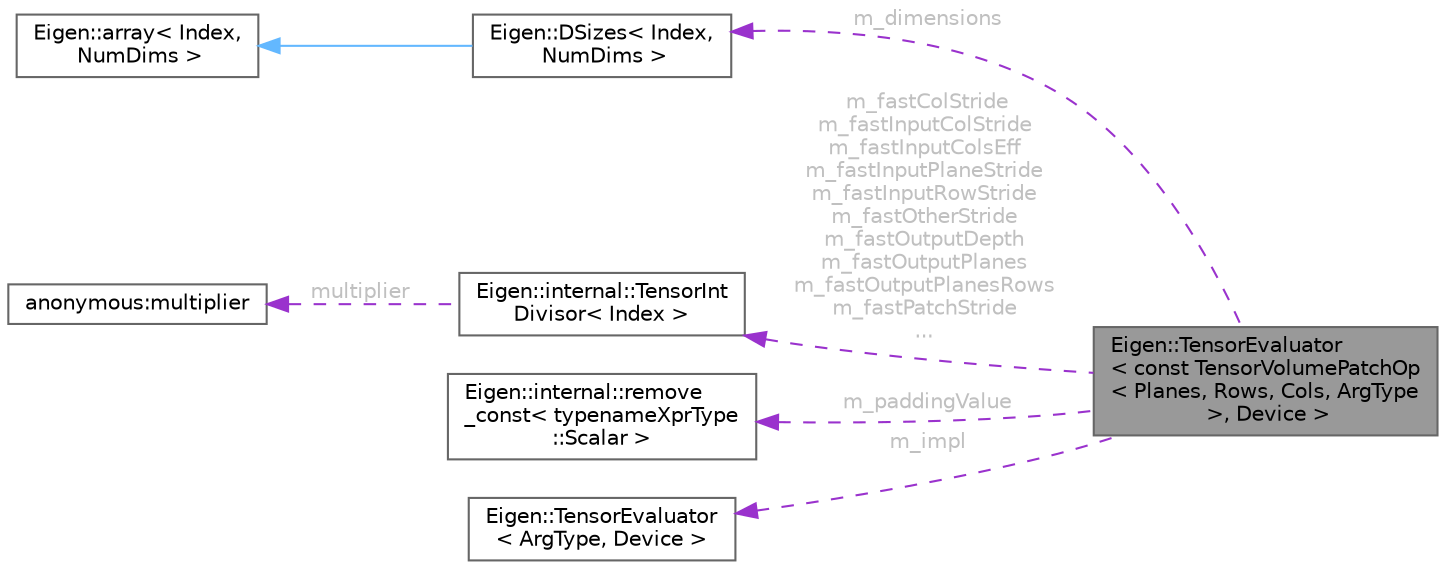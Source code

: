 digraph "Eigen::TensorEvaluator&lt; const TensorVolumePatchOp&lt; Planes, Rows, Cols, ArgType &gt;, Device &gt;"
{
 // LATEX_PDF_SIZE
  bgcolor="transparent";
  edge [fontname=Helvetica,fontsize=10,labelfontname=Helvetica,labelfontsize=10];
  node [fontname=Helvetica,fontsize=10,shape=box,height=0.2,width=0.4];
  rankdir="LR";
  Node1 [id="Node000001",label="Eigen::TensorEvaluator\l\< const TensorVolumePatchOp\l\< Planes, Rows, Cols, ArgType\l \>, Device \>",height=0.2,width=0.4,color="gray40", fillcolor="grey60", style="filled", fontcolor="black",tooltip=" "];
  Node2 -> Node1 [id="edge1_Node000001_Node000002",dir="back",color="darkorchid3",style="dashed",tooltip=" ",label=" m_dimensions",fontcolor="grey" ];
  Node2 [id="Node000002",label="Eigen::DSizes\< Index,\l NumDims \>",height=0.2,width=0.4,color="gray40", fillcolor="white", style="filled",URL="$struct_eigen_1_1_d_sizes.html",tooltip=" "];
  Node3 -> Node2 [id="edge2_Node000002_Node000003",dir="back",color="steelblue1",style="solid",tooltip=" "];
  Node3 [id="Node000003",label="Eigen::array\< Index,\l NumDims \>",height=0.2,width=0.4,color="gray40", fillcolor="white", style="filled",URL="$class_eigen_1_1array.html",tooltip=" "];
  Node4 -> Node1 [id="edge3_Node000001_Node000004",dir="back",color="darkorchid3",style="dashed",tooltip=" ",label=" m_fastColStride\nm_fastInputColStride\nm_fastInputColsEff\nm_fastInputPlaneStride\nm_fastInputRowStride\nm_fastOtherStride\nm_fastOutputDepth\nm_fastOutputPlanes\nm_fastOutputPlanesRows\nm_fastPatchStride\n...",fontcolor="grey" ];
  Node4 [id="Node000004",label="Eigen::internal::TensorInt\lDivisor\< Index \>",height=0.2,width=0.4,color="gray40", fillcolor="white", style="filled",URL="$struct_eigen_1_1internal_1_1_tensor_int_divisor.html",tooltip=" "];
  Node5 -> Node4 [id="edge4_Node000004_Node000005",dir="back",color="darkorchid3",style="dashed",tooltip=" ",label=" multiplier",fontcolor="grey" ];
  Node5 [id="Node000005",label="anonymous:multiplier",height=0.2,width=0.4,color="gray40", fillcolor="white", style="filled",tooltip=" "];
  Node6 -> Node1 [id="edge5_Node000001_Node000006",dir="back",color="darkorchid3",style="dashed",tooltip=" ",label=" m_paddingValue",fontcolor="grey" ];
  Node6 [id="Node000006",label="Eigen::internal::remove\l_const\< typenameXprType\l::Scalar \>",height=0.2,width=0.4,color="gray40", fillcolor="white", style="filled",URL="$struct_eigen_1_1internal_1_1remove__const.html",tooltip=" "];
  Node7 -> Node1 [id="edge6_Node000001_Node000007",dir="back",color="darkorchid3",style="dashed",tooltip=" ",label=" m_impl",fontcolor="grey" ];
  Node7 [id="Node000007",label="Eigen::TensorEvaluator\l\< ArgType, Device \>",height=0.2,width=0.4,color="gray40", fillcolor="white", style="filled",URL="$struct_eigen_1_1_tensor_evaluator.html",tooltip=" "];
}

